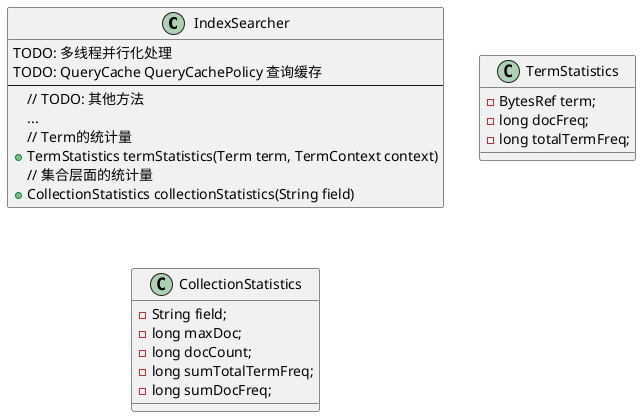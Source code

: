 @startuml

class IndexSearcher {
    TODO: 多线程并行化处理
    TODO: QueryCache QueryCachePolicy 查询缓存
    --
    // TODO: 其他方法
    ...
    // Term的统计量
    +TermStatistics termStatistics(Term term, TermContext context)
    // 集合层面的统计量
    +CollectionStatistics collectionStatistics(String field)
}

class TermStatistics{
  -BytesRef term;
  -long docFreq;
  -long totalTermFreq;
}

class CollectionStatistics{
  -String field;
  -long maxDoc;
  -long docCount;
  -long sumTotalTermFreq;
  -long sumDocFreq;
}
@enduml